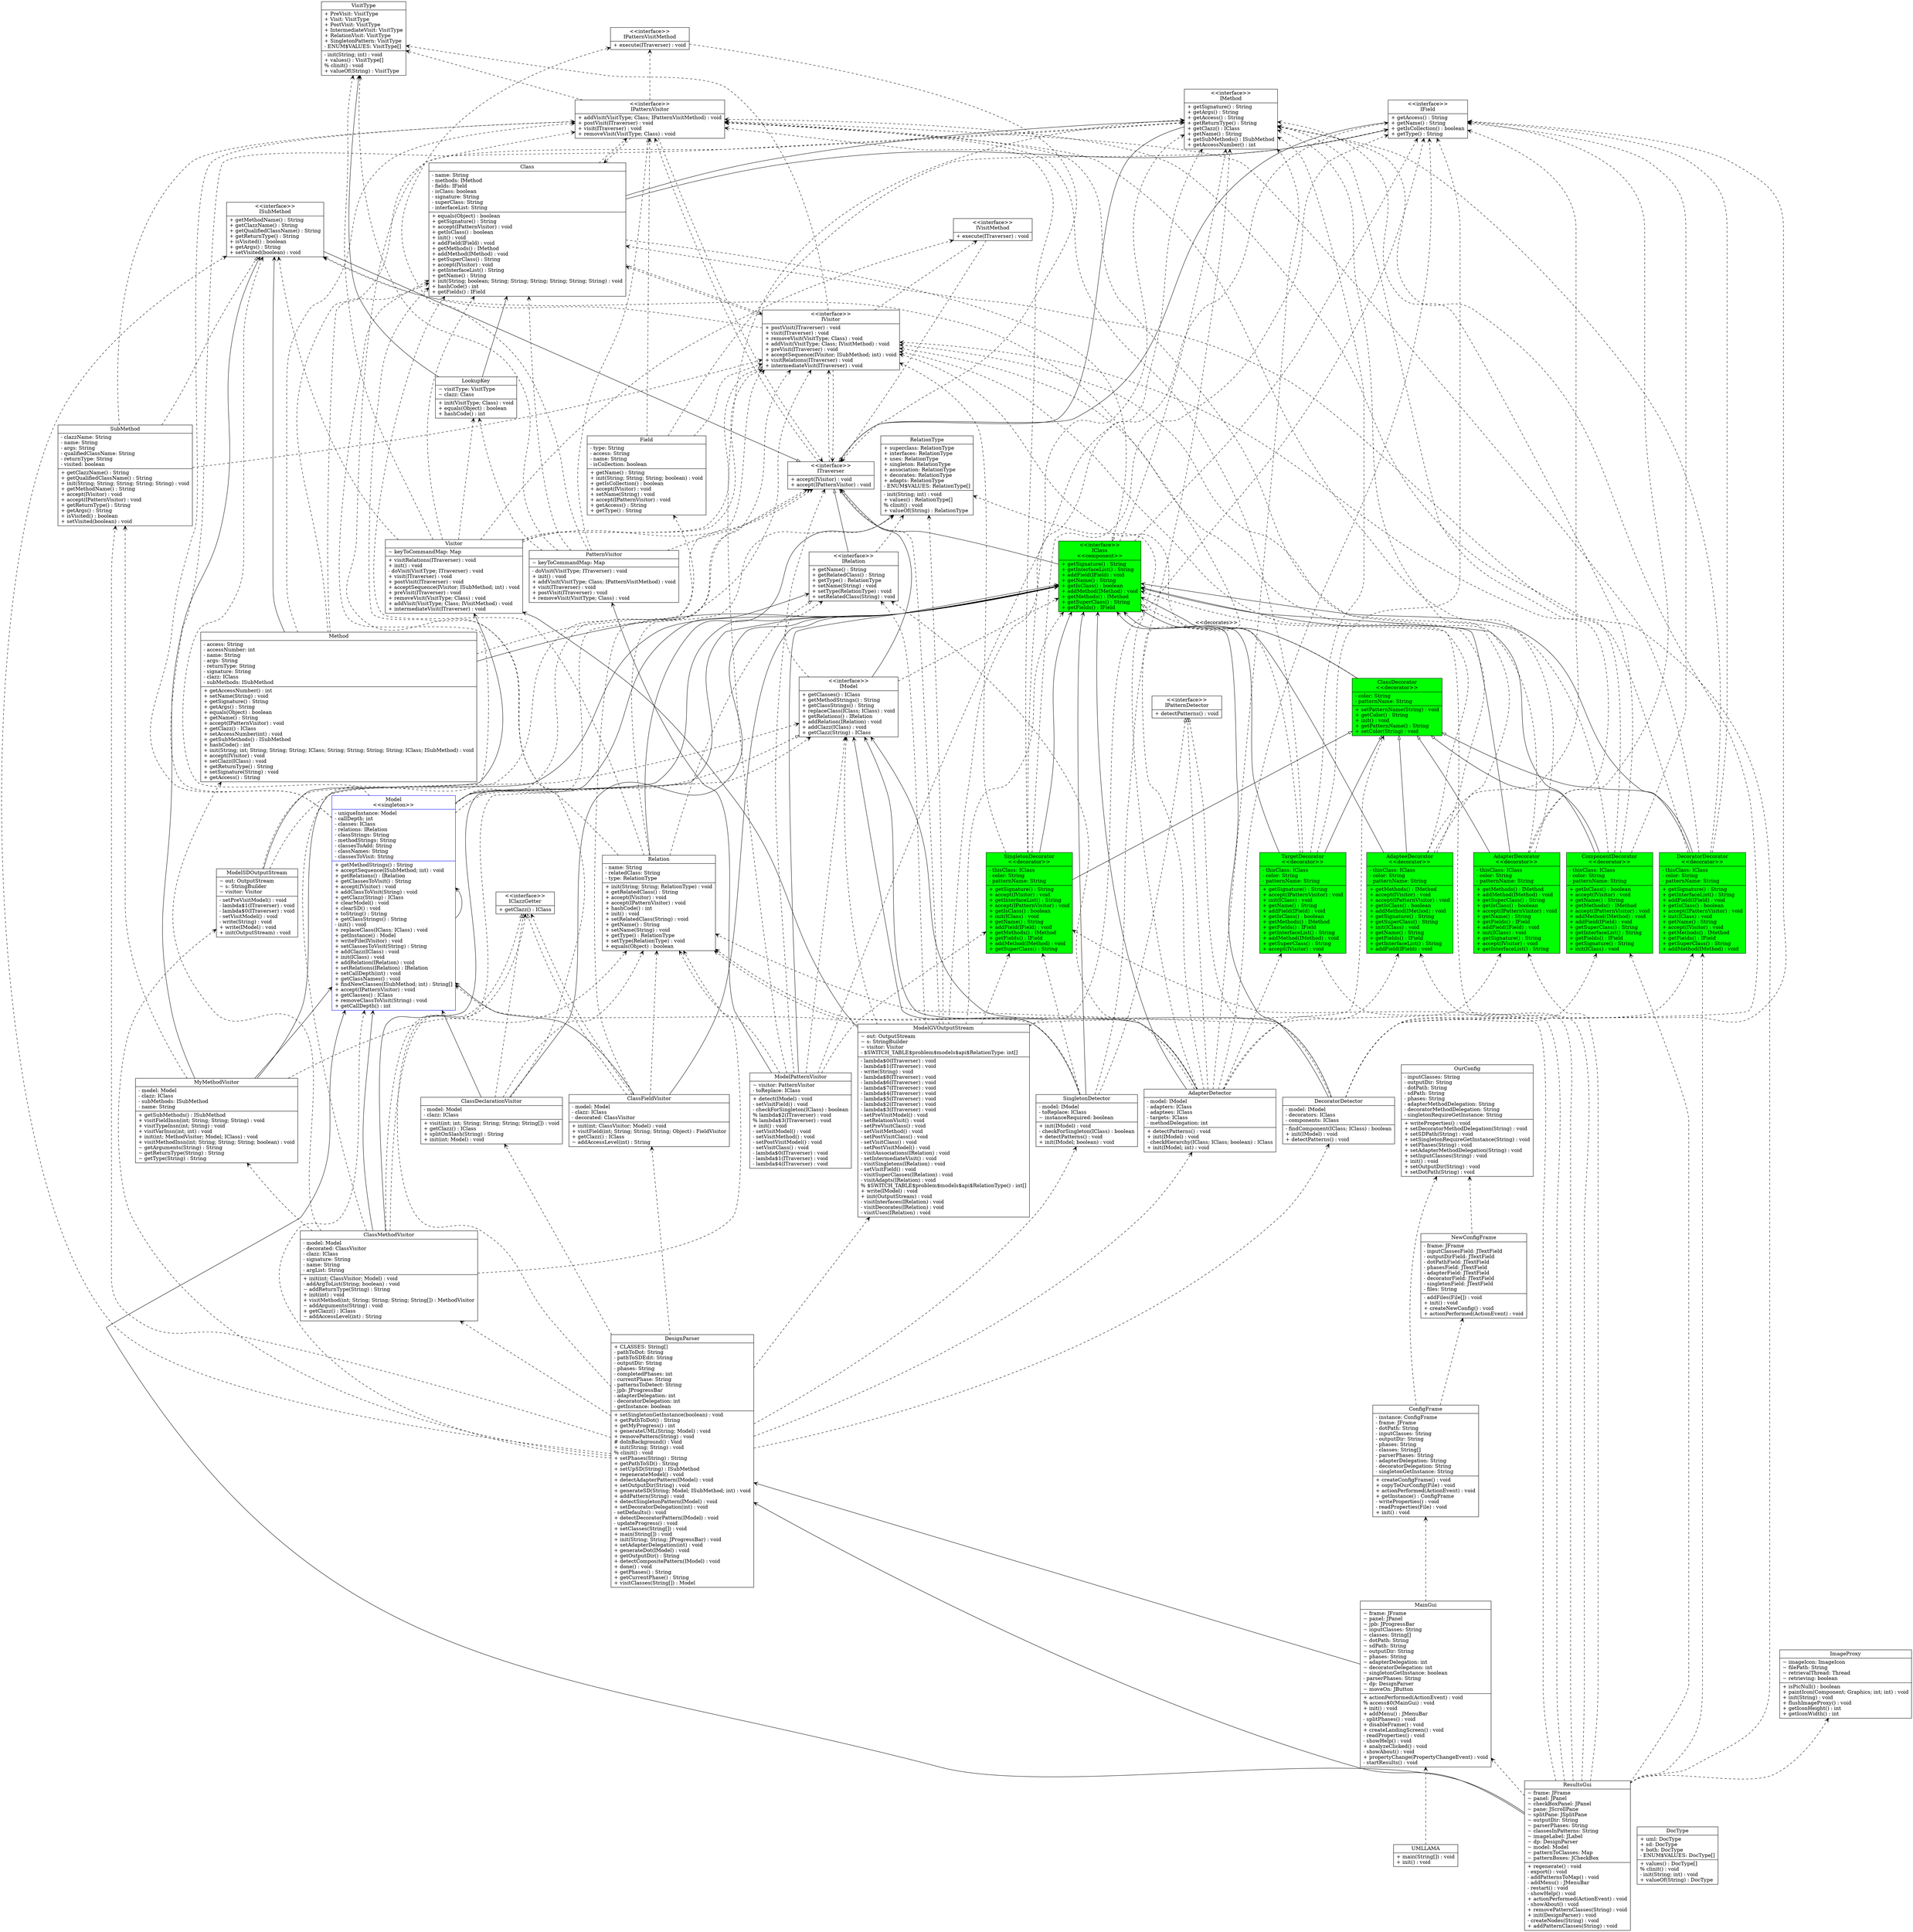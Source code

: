 digraph model{
rankdir = BT;
DecoratorDetector [
shape="record",
label = "{DecoratorDetector| - model: IModel\l- decorators: IClass\l- components: IClass\l|- findComponent(IClass; IClass) : boolean\l+ init(IModel) : void\l+ detectPatterns() : void\l}"
];

MainGui [
shape="record",
label = "{MainGui| ~ frame: JFrame\l~ panel: JPanel\l~ jpb: JProgressBar\l~ inputClasses: String\l~ classes: String[]\l~ dotPath: String\l~ sdPath: String\l~ outputDir: String\l~ phases: String\l~ adapterDelegation: int\l~ decoratorDelegation: int\l~ singletonGetInstance: boolean\l- parserPhases: String\l~ dp: DesignParser\l~ moveOn: JButton\l|+ actionPerformed(ActionEvent) : void\l% access$0(MainGui) : void\l+ init() : void\l+ addMenu() : JMenuBar\l- splitPhases() : void\l+ disableFrame() : void\l+ createLandingScreen() : void\l- readProperties() : void\l- showHelp() : void\l+ analyzeClicked() : void\l- showAbout() : void\l+ propertyChange(PropertyChangeEvent) : void\l- startResults() : void\l}"
];

ClassMethodVisitor [
shape="record",
label = "{ClassMethodVisitor| - model: Model\l- decorated: ClassVisitor\l- clazz: IClass\l- signature: String\l- name: String\l- argList: String\l|+ init(int; ClassVisitor; Model) : void\l- addArgToList(String; boolean) : void\l~ addReturnType(String) : String\l+ init(int) : void\l+ visitMethod(int; String; String; String; String[]) : MethodVisitor\l~ addArguments(String) : void\l+ getClazz() : IClass\l~ addAccessLevel(int) : String\l}"
];

TargetDecorator [
shape="record",style="filled",fillcolor=green
label = "{TargetDecorator\n\<\<decorator\>\>|- thisClass: IClass\l- color: String\l- patternName: String\l|+ getSignature() : String\l+ accept(IPatternVisitor) : void\l+ init(IClass) : void\l+ getName() : String\l+ addField(IField) : void\l+ getIsClass() : boolean\l+ getMethods() : IMethod\l+ getFields() : IField\l+ getInterfaceList() : String\l+ addMethod(IMethod) : void\l+ getSuperClass() : String\l+ accept(IVisitor) : void\l}"
];

IClass [
shape="record",style="filled",fillcolor=green
label = "{\<\<interface\>\>\nIClass\n\<\<component\>\>| + getSignature() : String\l+ getInterfaceList() : String\l+ addField(IField) : void\l+ getName() : String\l+ getIsClass() : boolean\l+ addMethod(IMethod) : void\l+ getMethods() : IMethod\l+ getSuperClass() : String\l+ getFields() : IField\l}"
];

LookupKey [
shape="record",
label = "{LookupKey| ~ visitType: VisitType\l~ clazz: Class\l|+ init(VisitType; Class) : void\l+ equals(Object) : boolean\l+ hashCode() : int\l}"
];

Model [
shape="record",color=blue
label = "{Model\n\<\<singleton\>\>|- uniqueInstance: Model\l- callDepth: int\l- classes: IClass\l- relations: IRelation\l- classStrings: String\l- methodStrings: String\l- classesToAdd: String\l- classNames: String\l- classesToVisit: String\l|+ getMethodStrings() : String\l+ acceptSequence(ISubMethod; int) : void\l+ getRelations() : IRelation\l+ getClassesToVisit() : String\l+ accept(IVisitor) : void\l+ addClassToVisit(String) : void\l+ getClazz(String) : IClass\l+ clearModel() : void\l+ clearSD() : void\l+ toString() : String\l+ getClassStrings() : String\l- init() : void\l+ replaceClass(IClass; IClass) : void\l+ getInstance() : Model\l+ writeFile(IVisitor) : void\l+ setClassesToVisit(String) : String\l+ addClazz(IClass) : void\l+ init(IClass) : void\l+ addRelation(IRelation) : void\l+ setRelations(IRelation) : IRelation\l+ setCallDepth(int) : void\l+ getClassNames() : void\l+ findNewClasses(ISubMethod; int) : String[]\l+ accept(IPatternVisitor) : void\l+ getClasses() : IClass\l+ removeClassToVisit(String) : void\l+ getCallDepth() : int\l}"
];

ModelPatternVisitor [
shape="record",
label = "{ModelPatternVisitor| ~ visitor: PatternVisitor\l- toReplace: IClass\l|+ detect(IModel) : void\l- setVisitField() : void\l- checkForSingleton(IClass) : boolean\l% lambda$2(ITraverser) : void\l% lambda$3(ITraverser) : void\l+ init() : void\l- setVisitModel() : void\l- setVisitMethod() : void\l- setPostVisitModel() : void\l- setVisitClass() : void\l- lambda$0(ITraverser) : void\l- lambda$1(ITraverser) : void\l- lambda$4(ITraverser) : void\l}"
];

Method [
shape="record",
label = "{Method| - access: String\l- accessNumber: int\l- name: String\l- args: String\l- returnType: String\l- signature: String\l- clazz: IClass\l- subMethods: ISubMethod\l|+ getAccessNumber() : int\l+ setName(String) : void\l+ getSignature() : String\l+ getArgs() : String\l+ equals(Object) : boolean\l+ getName() : String\l+ accept(IPatternVisitor) : void\l+ getClazz() : IClass\l+ setAccessNumber(int) : void\l+ getSubMethods() : ISubMethod\l+ hashCode() : int\l+ init(String; int; String; String; String; IClass; String; String; String; String; IClass; ISubMethod) : void\l+ accept(IVisitor) : void\l+ setClazz(IClass) : void\l+ getReturnType() : String\l+ setSignature(String) : void\l+ getAccess() : String\l}"
];

DecoratorDecorator [
shape="record",style="filled",fillcolor=green
label = "{DecoratorDecorator\n\<\<decorator\>\>|- thisClass: IClass\l- color: String\l- patternName: String\l|+ getSignature() : String\l+ getInterfaceList() : String\l+ addField(IField) : void\l+ getIsClass() : boolean\l+ accept(IPatternVisitor) : void\l+ init(IClass) : void\l+ getName() : String\l+ accept(IVisitor) : void\l+ getMethods() : IMethod\l+ getFields() : IField\l+ getSuperClass() : String\l+ addMethod(IMethod) : void\l}"
];

SingletonDetector [
shape="record",
label = "{SingletonDetector| - model: IModel\l- toReplace: IClass\l~ instanceRequired: boolean\l|+ init(IModel) : void\l- checkForSingleton(IClass) : boolean\l+ detectPatterns() : void\l+ init(IModel; boolean) : void\l}"
];

ModelSDOutputStream [
shape="record",
label = "{ModelSDOutputStream| ~ out: OutputStream\l~ s: StringBuilder\l~ visitor: Visitor\l|- setPreVisitModel() : void\l- lambda$1(ITraverser) : void\l- lambda$0(ITraverser) : void\l- setVisitModel() : void\l- write(String) : void\l+ write(IModel) : void\l+ init(OutputStream) : void\l}"
];

AdapteeDecorator [
shape="record",style="filled",fillcolor=green
label = "{AdapteeDecorator\n\<\<decorator\>\>|- thisClass: IClass\l- color: String\l- patternName: String\l|+ getMethods() : IMethod\l+ accept(IVisitor) : void\l+ accept(IPatternVisitor) : void\l+ getIsClass() : boolean\l+ addMethod(IMethod) : void\l+ getSignature() : String\l+ getSuperClass() : String\l+ init(IClass) : void\l+ getName() : String\l+ getFields() : IField\l+ getInterfaceList() : String\l+ addField(IField) : void\l}"
];

IVisitMethod [
shape="record",
label = "{\<\<interface\>\>\nIVisitMethod| + execute(ITraverser) : void\l}"
];

AdapterDetector [
shape="record",
label = "{AdapterDetector| - model: IModel\l- adapters: IClass\l- adaptees: IClass\l- targets: IClass\l- methodDelegation: int\l|+ detectPatterns() : void\l+ init(IModel) : void\l- checkHierarchy(IClass; IClass; boolean) : IClass\l+ init(IModel; int) : void\l}"
];

Class [
shape="record",
label = "{Class| - name: String\l- methods: IMethod\l- fields: IField\l- isClass: boolean\l- signature: String\l- superClass: String\l- interfaceList: String\l|+ equals(Object) : boolean\l+ getSignature() : String\l+ accept(IPatternVisitor) : void\l+ getIsClass() : boolean\l+ init() : void\l+ addField(IField) : void\l+ getMethods() : IMethod\l+ addMethod(IMethod) : void\l+ getSuperClass() : String\l+ accept(IVisitor) : void\l+ getInterfaceList() : String\l+ getName() : String\l+ init(String; boolean; String; String; String; String; String; String) : void\l+ hashCode() : int\l+ getFields() : IField\l}"
];

ITraverser [
shape="record",
label = "{\<\<interface\>\>\nITraverser| + accept(IVisitor) : void\l+ accept(IPatternVisitor) : void\l}"
];

OurConfig [
shape="record",
label = "{OurConfig| - inputClasses: String\l- outputDir: String\l- dotPath: String\l- sdPath: String\l- phases: String\l- adapterMethodDelegation: String\l- decoratorMethodDelegation: String\l- singletonRequireGetInstance: String\l|+ writeProperties() : void\l+ setDecoratorMethodDelegation(String) : void\l+ setSDPath(String) : void\l+ setSingletonRequireGetInstance(String) : void\l+ setPhases(String) : void\l+ setAdapterMethodDelegation(String) : void\l+ setInputClasses(String) : void\l+ init() : void\l+ setOutputDir(String) : void\l+ setDotPath(String) : void\l}"
];

SubMethod [
shape="record",
label = "{SubMethod| - clazzName: String\l- name: String\l- args: String\l- qualifiedClassName: String\l- returnType: String\l- visited: boolean\l|+ getClazzName() : String\l+ getQualifiedClassName() : String\l+ init(String; String; String; String; String) : void\l+ getMethodName() : String\l+ accept(IVisitor) : void\l+ accept(IPatternVisitor) : void\l+ getReturnType() : String\l+ getArgs() : String\l+ isVisited() : boolean\l+ setVisited(boolean) : void\l}"
];

NewConfigFrame [
shape="record",
label = "{NewConfigFrame| - frame: JFrame\l- inputClassesField: JTextField\l- outputDirField: JTextField\l- dotPathField: JTextField\l- phasesField: JTextField\l- adapterField: JTextField\l- decoratorField: JTextField\l- singletonField: JTextField\l- files: String\l|- addFiles(File[]) : void\l+ init() : void\l+ createNewConfig() : void\l+ actionPerformed(ActionEvent) : void\l}"
];

DesignParser [
shape="record",
label = "{DesignParser| + CLASSES: String[]\l- pathToDot: String\l- pathToSDEdit: String\l- outputDir: String\l- phases: String\l- completedPhases: int\l- currentPhase: String\l- patternsToDetect: String\l- jpb: JProgressBar\l- adapterDelegation: int\l- decoratorDelegation: int\l- getInstance: boolean\l|+ setSingletonGetInstance(boolean) : void\l+ getPathToDot() : String\l+ getMyProgress() : int\l+ generateUML(String; Model) : void\l+ removePattern(String) : void\l# doInBackground() : Void\l+ init(String; String) : void\l% clinit() : void\l+ setPhases(String) : String\l+ getPathToSD() : String\l+ setUpSD(String) : ISubMethod\l+ regenerateModel() : void\l+ detectAdapterPattern(IModel) : void\l+ setOutputDir(String) : void\l+ generateSD(String; Model; ISubMethod; int) : void\l+ addPattern(String) : void\l+ detectSingletonPattern(IModel) : void\l+ setDecoratorDelegation(int) : void\l- setDefaults() : void\l+ detectDecoratorPattern(IModel) : void\l- updateProgress() : void\l+ setClasses(String[]) : void\l+ main(String[]) : void\l+ init(String; String; JProgressBar) : void\l+ setAdapterDelegation(int) : void\l+ generateDot(IModel) : void\l+ getOutputDir() : String\l+ detectCompositePattern(IModel) : void\l+ done() : void\l+ getPhases() : String\l+ getCurrentPhase() : String\l+ visitClasses(String[]) : Model\l}"
];

PatternVisitor [
shape="record",
label = "{PatternVisitor| ~ keyToCommandMap: Map\l|- doVisit(VisitType; ITraverser) : void\l+ init() : void\l+ addVisit(VisitType; Class; IPatternVisitMethod) : void\l+ visit(ITraverser) : void\l+ postVisit(ITraverser) : void\l+ removeVisit(VisitType; Class) : void\l}"
];

IPatternDetector [
shape="record",
label = "{\<\<interface\>\>\nIPatternDetector| + detectPatterns() : void\l}"
];

RelationType [
shape="record",
label = "{RelationType| + superclass: RelationType\l+ interfaces: RelationType\l+ uses: RelationType\l+ singleton: RelationType\l+ association: RelationType\l+ decorates: RelationType\l+ adapts: RelationType\l- ENUM$VALUES: RelationType[]\l|- init(String; int) : void\l+ values() : RelationType[]\l% clinit() : void\l+ valueOf(String) : RelationType\l}"
];

UMLLAMA [
shape="record",
label = "{UMLLAMA| + main(String[]) : void\l+ init() : void\l}"
];

DocType [
shape="record",
label = "{DocType| + uml: DocType\l+ sd: DocType\l+ both: DocType\l- ENUM$VALUES: DocType[]\l|+ values() : DocType[]\l% clinit() : void\l- init(String; int) : void\l+ valueOf(String) : DocType\l}"
];

IVisitor [
shape="record",
label = "{\<\<interface\>\>\nIVisitor| + postVisit(ITraverser) : void\l+ visit(ITraverser) : void\l+ removeVisit(VisitType; Class) : void\l+ addVisit(VisitType; Class; IVisitMethod) : void\l+ preVisit(ITraverser) : void\l+ acceptSequence(IVisitor; ISubMethod; int) : void\l+ visitRelations(ITraverser) : void\l+ intermediateVisit(ITraverser) : void\l}"
];

ComponentDecorator [
shape="record",style="filled",fillcolor=green
label = "{ComponentDecorator\n\<\<decorator\>\>|- thisClass: IClass\l- color: String\l- patternName: String\l|+ getIsClass() : boolean\l+ accept(IVisitor) : void\l+ getName() : String\l+ getMethods() : IMethod\l+ accept(IPatternVisitor) : void\l+ addMethod(IMethod) : void\l+ addField(IField) : void\l+ getSuperClass() : String\l+ getInterfaceList() : String\l+ getFields() : IField\l+ getSignature() : String\l+ init(IClass) : void\l}"
];

AdapterDecorator [
shape="record",style="filled",fillcolor=green
label = "{AdapterDecorator\n\<\<decorator\>\>|- thisClass: IClass\l- color: String\l- patternName: String\l|+ getMethods() : IMethod\l+ addMethod(IMethod) : void\l+ getSuperClass() : String\l+ getIsClass() : boolean\l+ accept(IPatternVisitor) : void\l+ getName() : String\l+ getFields() : IField\l+ addField(IField) : void\l+ init(IClass) : void\l+ getSignature() : String\l+ accept(IVisitor) : void\l+ getInterfaceList() : String\l}"
];

IField [
shape="record",
label = "{\<\<interface\>\>\nIField| + getAccess() : String\l+ getName() : String\l+ getIsCollection() : boolean\l+ getType() : String\l}"
];

ISubMethod [
shape="record",
label = "{\<\<interface\>\>\nISubMethod| + getMethodName() : String\l+ getClazzName() : String\l+ getQualifiedClassName() : String\l+ getReturnType() : String\l+ isVisited() : boolean\l+ getArgs() : String\l+ setVisited(boolean) : void\l}"
];

IRelation [
shape="record",
label = "{\<\<interface\>\>\nIRelation| + getName() : String\l+ getRelatedClass() : String\l+ getType() : RelationType\l+ setName(String) : void\l+ setType(RelationType) : void\l+ setRelatedClass(String) : void\l}"
];

VisitType [
shape="record",
label = "{VisitType| + PreVisit: VisitType\l+ Visit: VisitType\l+ PostVisit: VisitType\l+ IntermediateVisit: VisitType\l+ RelationVisit: VisitType\l+ SingletonPattern: VisitType\l- ENUM$VALUES: VisitType[]\l|- init(String; int) : void\l+ values() : VisitType[]\l% clinit() : void\l+ valueOf(String) : VisitType\l}"
];

ConfigFrame [
shape="record",
label = "{ConfigFrame| - instance: ConfigFrame\l- frame: JFrame\l- dotPath: String\l- inputClasses: String\l- outputDir: String\l- phases: String\l- classes: String[]\l- parserPhases: String\l- adapterDelegation: String\l- decoratorDelegation: String\l- singletonGetInstance: String\l|+ createConfigFrame() : void\l+ copyToOurConfig(File) : void\l+ actionPerformed(ActionEvent) : void\l+ getInstance() : ConfigFrame\l- writeProperties() : void\l- readProperties(File) : void\l+ init() : void\l}"
];

ModelGVOutputStream [
shape="record",
label = "{ModelGVOutputStream| ~ out: OutputStream\l~ s: StringBuilder\l~ visitor: Visitor\l- $SWITCH_TABLE$problem$models$api$RelationType: int[]\l|- lambda$0(ITraverser) : void\l- lambda$1(ITraverser) : void\l- write(String) : void\l- lambda$8(ITraverser) : void\l- lambda$6(ITraverser) : void\l- lambda$7(ITraverser) : void\l- lambda$4(ITraverser) : void\l- lambda$5(ITraverser) : void\l- lambda$2(ITraverser) : void\l- lambda$3(ITraverser) : void\l- setPreVisitModel() : void\l- setRelationVisit() : void\l- setPreVisitClass() : void\l- setVisitMethod() : void\l- setPostVisitClass() : void\l- setVisitClass() : void\l- setPostVisitModel() : void\l- visitAssociations(IRelation) : void\l- setIntermediateVisit() : void\l- visitSingletons(IRelation) : void\l- setVisitField() : void\l- visitSuperClasses(IRelation) : void\l- visitAdapts(IRelation) : void\l% $SWITCH_TABLE$problem$models$api$RelationType() : int[]\l+ write(IModel) : void\l+ init(OutputStream) : void\l- visitInterfaces(IRelation) : void\l- visitDecorates(IRelation) : void\l- visitUses(IRelation) : void\l}"
];

IPatternVisitor [
shape="record",
label = "{\<\<interface\>\>\nIPatternVisitor| + addVisit(VisitType; Class; IPatternVisitMethod) : void\l+ postVisit(ITraverser) : void\l+ visit(ITraverser) : void\l+ removeVisit(VisitType; Class) : void\l}"
];

IPatternVisitMethod [
shape="record",
label = "{\<\<interface\>\>\nIPatternVisitMethod| + execute(ITraverser) : void\l}"
];

Visitor [
shape="record",
label = "{Visitor| ~ keyToCommandMap: Map\l|+ visitRelations(ITraverser) : void\l+ init() : void\l- doVisit(VisitType; ITraverser) : void\l+ visit(ITraverser) : void\l+ postVisit(ITraverser) : void\l+ acceptSequence(IVisitor; ISubMethod; int) : void\l+ preVisit(ITraverser) : void\l+ removeVisit(VisitType; Class) : void\l+ addVisit(VisitType; Class; IVisitMethod) : void\l+ intermediateVisit(ITraverser) : void\l}"
];

ClassDeclarationVisitor [
shape="record",
label = "{ClassDeclarationVisitor| - model: Model\l- clazz: IClass\l|+ visit(int; int; String; String; String; String[]) : void\l+ getClazz() : IClass\l+ splitOnSlash(String) : String\l+ init(int; Model) : void\l}"
];

ImageProxy [
shape="record",
label = "{ImageProxy| ~ imageIcon: ImageIcon\l~ filePath: String\l~ retrievalThread: Thread\l~ retrieving: boolean\l|+ isPicNull() : boolean\l+ paintIcon(Component; Graphics; int; int) : void\l+ init(String) : void\l+ flushImageProxy() : void\l+ getIconHeight() : int\l+ getIconWidth() : int\l}"
];

ResultsGui [
shape="record",
label = "{ResultsGui| ~ frame: JFrame\l~ panel: JPanel\l~ checkBoxPanel: JPanel\l~ pane: JScrollPane\l~ splitPane: JSplitPane\l~ outputDir: String\l~ parserPhases: String\l~ classesInPatterns: String\l~ imageLabel: JLabel\l~ dp: DesignParser\l~ model: Model\l~ patternToClasses: Map\l~ patternBoxes: JCheckBox\l|+ regenerate() : void\l- export() : void\l- addPatternsToMap() : void\l- addMenu() : JMenuBar\l- restart() : void\l- showHelp() : void\l+ actionPerformed(ActionEvent) : void\l- showAbout() : void\l+ removePatternClasses(String) : void\l+ init(DesignParser) : void\l- createNodes(String) : void\l+ addPatternClasses(String) : void\l}"
];

Field [
shape="record",
label = "{Field| - type: String\l- access: String\l- name: String\l- isCollection: boolean\l|+ getName() : String\l+ init(String; String; String; boolean) : void\l+ getIsCollection() : boolean\l+ accept(IVisitor) : void\l+ setName(String) : void\l+ accept(IPatternVisitor) : void\l+ getAccess() : String\l+ getType() : String\l}"
];

ClassFieldVisitor [
shape="record",
label = "{ClassFieldVisitor| - model: Model\l- clazz: IClass\l- decorated: ClassVisitor\l|+ init(int; ClassVisitor; Model) : void\l+ visitField(int; String; String; String; Object) : FieldVisitor\l+ getClazz() : IClass\l~ addAccessLevel(int) : String\l}"
];

MyMethodVisitor [
shape="record",
label = "{MyMethodVisitor| - model: Model\l- clazz: IClass\l- subMethods: ISubMethod\l- name: String\l|+ getSubMethods() : ISubMethod\l+ visitFieldInsn(int; String; String; String) : void\l+ visitTypeInsn(int; String) : void\l+ visitVarInsn(int; int) : void\l+ init(int; MethodVisitor; Model; IClass) : void\l+ visitMethodInsn(int; String; String; String; boolean) : void\l~ getArguments(String) : String\l~ getReturnType(String) : String\l~ getType(String) : String\l}"
];

Relation [
shape="record",
label = "{Relation| - name: String\l- relatedClass: String\l- type: RelationType\l|+ init(String; String; RelationType) : void\l+ getRelatedClass() : String\l+ accept(IVisitor) : void\l+ accept(IPatternVisitor) : void\l+ hashCode() : int\l+ init() : void\l+ setRelatedClass(String) : void\l+ getName() : String\l+ setName(String) : void\l+ getType() : RelationType\l+ setType(RelationType) : void\l+ equals(Object) : boolean\l}"
];

IMethod [
shape="record",
label = "{\<\<interface\>\>\nIMethod| + getSignature() : String\l+ getArgs() : String\l+ getAccess() : String\l+ getReturnType() : String\l+ getClazz() : IClass\l+ getName() : String\l+ getSubMethods() : ISubMethod\l+ getAccessNumber() : int\l}"
];

IClazzGetter [
shape="record",
label = "{\<\<interface\>\>\nIClazzGetter| + getClazz() : IClass\l}"
];

IModel [
shape="record",
label = "{\<\<interface\>\>\nIModel| + getClasses() : IClass\l+ getMethodStrings() : String\l+ getClassStrings() : String\l+ replaceClass(IClass; IClass) : void\l+ getRelations() : IRelation\l+ addRelation(IRelation) : void\l+ addClazz(IClass) : void\l+ getClazz(String) : IClass\l}"
];

ClassDecorator [
shape="record",style="filled",fillcolor=green
label = "{ClassDecorator\n\<\<decorator\>\>|- color: String\l- patternName: String\l|+ setPatternName(String) : void\l+ getColor() : String\l+ init() : void\l+ getPatternName() : String\l+ setColor(String) : void\l}"
];

SingletonDecorator [
shape="record",style="filled",fillcolor=green
label = "{SingletonDecorator\n\<\<decorator\>\>|- thisClass: IClass\l- color: String\l- patternName: String\l|+ getSignature() : String\l+ accept(IVisitor) : void\l+ getInterfaceList() : String\l+ accept(IPatternVisitor) : void\l+ getIsClass() : boolean\l+ init(IClass) : void\l+ getName() : String\l+ addField(IField) : void\l+ getMethods() : IMethod\l+ getFields() : IField\l+ addMethod(IMethod) : void\l+ getSuperClass() : String\l}"
];

//writing relations between classes now
ClassDeclarationVisitor -> IClazzGetter [arrowhead = "empty", style = "dashed"];
ClassDeclarationVisitor -> Model [arrowhead = "vee"];
ClassDeclarationVisitor -> IClass [arrowhead = "vee"];
ClassDeclarationVisitor -> Class [arrowhead = "vee", style = "dashed"];
ClassDeclarationVisitor -> Relation [arrowhead = "vee", style = "dashed"];
ClassFieldVisitor -> IClazzGetter [arrowhead = "empty", style = "dashed"];
ClassFieldVisitor -> Model [arrowhead = "vee"];
ClassFieldVisitor -> IClass [arrowhead = "vee"];
ClassFieldVisitor -> Relation [arrowhead = "vee", style = "dashed"];
ClassFieldVisitor -> Field [arrowhead = "vee", style = "dashed"];
ClassFieldVisitor -> IClazzGetter [arrowhead = "vee", style = "dashed"];
ClassMethodVisitor -> IClazzGetter [arrowhead = "empty", style = "dashed"];
ClassMethodVisitor -> Model [arrowhead = "vee"];
ClassMethodVisitor -> IClass [arrowhead = "vee"];
ClassMethodVisitor -> MyMethodVisitor [arrowhead = "vee", style = "dashed"];
ClassMethodVisitor -> Relation [arrowhead = "vee", style = "dashed"];
ClassMethodVisitor -> Method [arrowhead = "vee", style = "dashed"];
ClassMethodVisitor -> Class [arrowhead = "vee", style = "dashed"];
ClassMethodVisitor -> IClazzGetter [arrowhead = "vee", style = "dashed"];
DesignParser -> SubMethod [arrowhead = "vee", style = "dashed"];
DesignParser -> Model [arrowhead = "vee", style = "dashed"];
DesignParser -> ClassDeclarationVisitor [arrowhead = "vee", style = "dashed"];
DesignParser -> ClassFieldVisitor [arrowhead = "vee", style = "dashed"];
DesignParser -> ClassMethodVisitor [arrowhead = "vee", style = "dashed"];
DesignParser -> IModel [arrowhead = "vee", style = "dashed"];
DesignParser -> SingletonDetector [arrowhead = "vee", style = "dashed"];
DesignParser -> DecoratorDetector [arrowhead = "vee", style = "dashed"];
DesignParser -> AdapterDetector [arrowhead = "vee", style = "dashed"];
DesignParser -> ModelGVOutputStream [arrowhead = "vee", style = "dashed"];
DesignParser -> ISubMethod [arrowhead = "vee", style = "dashed"];
DesignParser -> ModelSDOutputStream [arrowhead = "vee", style = "dashed"];
MyMethodVisitor -> Model [arrowhead = "vee"];
MyMethodVisitor -> IClass [arrowhead = "vee"];
MyMethodVisitor -> ISubMethod [arrowhead = "vee"];
MyMethodVisitor -> SubMethod [arrowhead = "vee", style = "dashed"];
MyMethodVisitor -> Relation [arrowhead = "vee", style = "dashed"];
AdapteeDecorator -> ClassDecorator [arrowhead = "empty"];
AdapteeDecorator -> IClass [arrowhead = "vee"];
AdapteeDecorator -> IVisitor [arrowhead = "vee", style = "dashed"];
AdapteeDecorator -> IField [arrowhead = "vee", style = "dashed"];
AdapteeDecorator -> IMethod [arrowhead = "vee", style = "dashed"];
AdapteeDecorator -> IPatternVisitor [arrowhead = "vee", style = "dashed"];
AdapterDecorator -> ClassDecorator [arrowhead = "empty"];
AdapterDecorator -> IClass [arrowhead = "vee"];
AdapterDecorator -> IVisitor [arrowhead = "vee", style = "dashed"];
AdapterDecorator -> IField [arrowhead = "vee", style = "dashed"];
AdapterDecorator -> IMethod [arrowhead = "vee", style = "dashed"];
AdapterDecorator -> IPatternVisitor [arrowhead = "vee", style = "dashed"];
ClassDecorator -> IClass [arrowhead = "empty", style = "dashed"];
ComponentDecorator -> ClassDecorator [arrowhead = "empty"];
ComponentDecorator -> IClass [arrowhead = "vee"];
ComponentDecorator -> IVisitor [arrowhead = "vee", style = "dashed"];
ComponentDecorator -> IField [arrowhead = "vee", style = "dashed"];
ComponentDecorator -> IMethod [arrowhead = "vee", style = "dashed"];
ComponentDecorator -> IPatternVisitor [arrowhead = "vee", style = "dashed"];
DecoratorDecorator -> ClassDecorator [arrowhead = "empty"];
DecoratorDecorator -> IClass [arrowhead = "vee"];
DecoratorDecorator -> IVisitor [arrowhead = "vee", style = "dashed"];
DecoratorDecorator -> IField [arrowhead = "vee", style = "dashed"];
DecoratorDecorator -> IMethod [arrowhead = "vee", style = "dashed"];
DecoratorDecorator -> IPatternVisitor [arrowhead = "vee", style = "dashed"];
SingletonDecorator -> ClassDecorator [arrowhead = "empty"];
SingletonDecorator -> IClass [arrowhead = "vee"];
SingletonDecorator -> IVisitor [arrowhead = "vee", style = "dashed"];
SingletonDecorator -> IField [arrowhead = "vee", style = "dashed"];
SingletonDecorator -> IMethod [arrowhead = "vee", style = "dashed"];
SingletonDecorator -> IPatternVisitor [arrowhead = "vee", style = "dashed"];
TargetDecorator -> ClassDecorator [arrowhead = "empty"];
TargetDecorator -> IClass [arrowhead = "vee"];
TargetDecorator -> IVisitor [arrowhead = "vee", style = "dashed"];
TargetDecorator -> IField [arrowhead = "vee", style = "dashed"];
TargetDecorator -> IMethod [arrowhead = "vee", style = "dashed"];
TargetDecorator -> IPatternVisitor [arrowhead = "vee", style = "dashed"];
AdapterDetector -> IPatternDetector [arrowhead = "empty", style = "dashed"];
AdapterDetector -> IModel [arrowhead = "vee"];
AdapterDetector -> IClass [arrowhead = "vee"];
AdapterDetector -> IMethod [arrowhead = "vee", style = "dashed"];
AdapterDetector -> IField [arrowhead = "vee", style = "dashed"];
AdapterDetector -> IRelation [arrowhead = "vee", style = "dashed"];
AdapterDetector -> RelationType [arrowhead = "vee", style = "dashed"];
AdapterDetector -> ISubMethod [arrowhead = "vee", style = "dashed"];
AdapterDetector -> Relation [arrowhead = "vee", style = "dashed"];
AdapterDetector -> AdapterDecorator [arrowhead = "vee", style = "dashed"];
AdapterDetector -> AdapteeDecorator [arrowhead = "vee", style = "dashed"];
AdapterDetector -> TargetDecorator [arrowhead = "vee", style = "dashed"];
DecoratorDetector -> IPatternDetector [arrowhead = "empty", style = "dashed"];
DecoratorDetector -> IModel [arrowhead = "vee"];
DecoratorDetector -> IClass [arrowhead = "vee"];
DecoratorDetector -> IMethod [arrowhead = "vee", style = "dashed"];
DecoratorDetector -> IField [arrowhead = "vee", style = "dashed"];
DecoratorDetector -> DecoratorDecorator [arrowhead = "vee", style = "dashed"];
DecoratorDetector -> ComponentDecorator [arrowhead = "vee", style = "dashed"];
DecoratorDetector -> Relation [arrowhead = "vee", style = "dashed"];
SingletonDetector -> IPatternDetector [arrowhead = "empty", style = "dashed"];
SingletonDetector -> IModel [arrowhead = "vee"];
SingletonDetector -> IClass [arrowhead = "vee"];
SingletonDetector -> SingletonDecorator [arrowhead = "vee", style = "dashed"];
SingletonDetector -> Relation [arrowhead = "vee", style = "dashed"];
SingletonDetector -> IMethod [arrowhead = "vee", style = "dashed"];
IPatternVisitMethod -> ITraverser [arrowhead = "vee", style = "dashed"];
IPatternVisitor -> ITraverser [arrowhead = "vee", style = "dashed"];
IPatternVisitor -> VisitType [arrowhead = "vee", style = "dashed"];
IPatternVisitor -> Class [arrowhead = "vee", style = "dashed"];
IPatternVisitor -> IPatternVisitMethod [arrowhead = "vee", style = "dashed"];
ModelPatternVisitor -> PatternVisitor [arrowhead = "vee"];
ModelPatternVisitor -> IClass [arrowhead = "vee"];
ModelPatternVisitor -> IModel [arrowhead = "vee", style = "dashed"];
ModelPatternVisitor -> IMethod [arrowhead = "vee", style = "dashed"];
ModelPatternVisitor -> ITraverser [arrowhead = "vee", style = "dashed"];
ModelPatternVisitor -> IField [arrowhead = "vee", style = "dashed"];
ModelPatternVisitor -> SingletonDecorator [arrowhead = "vee", style = "dashed"];
ModelPatternVisitor -> Relation [arrowhead = "vee", style = "dashed"];
PatternVisitor -> IPatternVisitor [arrowhead = "empty", style = "dashed"];
PatternVisitor -> ITraverser [arrowhead = "vee", style = "dashed"];
PatternVisitor -> VisitType [arrowhead = "vee", style = "dashed"];
PatternVisitor -> LookupKey [arrowhead = "vee", style = "dashed"];
PatternVisitor -> Class [arrowhead = "vee", style = "dashed"];
PatternVisitor -> IPatternVisitMethod [arrowhead = "vee", style = "dashed"];
ITraverser -> IVisitor [arrowhead = "vee", style = "dashed"];
ITraverser -> IPatternVisitor [arrowhead = "vee", style = "dashed"];
IVisitor -> ITraverser [arrowhead = "vee", style = "dashed"];
IVisitor -> VisitType [arrowhead = "vee", style = "dashed"];
IVisitor -> Class [arrowhead = "vee", style = "dashed"];
IVisitor -> IVisitMethod [arrowhead = "vee", style = "dashed"];
IVisitor -> ISubMethod [arrowhead = "vee", style = "dashed"];
Visitor -> IVisitor [arrowhead = "empty", style = "dashed"];
Visitor -> ITraverser [arrowhead = "vee", style = "dashed"];
Visitor -> VisitType [arrowhead = "vee", style = "dashed"];
Visitor -> LookupKey [arrowhead = "vee", style = "dashed"];
Visitor -> Class [arrowhead = "vee", style = "dashed"];
Visitor -> IVisitMethod [arrowhead = "vee", style = "dashed"];
Visitor -> IVisitor [arrowhead = "vee", style = "dashed"];
Visitor -> ISubMethod [arrowhead = "vee", style = "dashed"];
LookupKey -> VisitType [arrowhead = "vee"];
LookupKey -> Class [arrowhead = "vee"];
IVisitMethod -> ITraverser [arrowhead = "vee", style = "dashed"];
IClass -> ITraverser [arrowhead = "empty"];
IClass -> IMethod [arrowhead = "vee", style = "dashed"];
IClass -> IField [arrowhead = "vee", style = "dashed"];
IField -> ITraverser [arrowhead = "empty"];
IMethod -> ITraverser [arrowhead = "empty"];
IModel -> ITraverser [arrowhead = "empty"];
IModel -> IClass [arrowhead = "vee", style = "dashed"];
IModel -> IRelation [arrowhead = "vee", style = "dashed"];
IRelation -> ITraverser [arrowhead = "empty"];
IRelation -> RelationType [arrowhead = "vee", style = "dashed"];
ISubMethod -> ITraverser [arrowhead = "empty"];
Class -> IClass [arrowhead = "empty", style = "dashed"];
Class -> IMethod [arrowhead = "vee"];
Class -> IField [arrowhead = "vee"];
Class -> IVisitor [arrowhead = "vee", style = "dashed"];
Class -> IPatternVisitor [arrowhead = "vee", style = "dashed"];
Field -> IField [arrowhead = "empty", style = "dashed"];
Field -> IVisitor [arrowhead = "vee", style = "dashed"];
Field -> IPatternVisitor [arrowhead = "vee", style = "dashed"];
Method -> IMethod [arrowhead = "empty", style = "dashed"];
Method -> IClass [arrowhead = "vee"];
Method -> ISubMethod [arrowhead = "vee"];
Method -> IVisitor [arrowhead = "vee", style = "dashed"];
Method -> Class [arrowhead = "vee", style = "dashed"];
Method -> IPatternVisitor [arrowhead = "vee", style = "dashed"];
Model -> IModel [arrowhead = "empty", style = "dashed"];
Model -> IClass [arrowhead = "vee"];
Model -> IRelation [arrowhead = "vee"];
Model -> RelationType [arrowhead = "vee", style = "dashed"];
Model -> IVisitor [arrowhead = "vee", style = "dashed"];
Model -> ISubMethod [arrowhead = "vee", style = "dashed"];
Model -> IMethod [arrowhead = "vee", style = "dashed"];
Model -> IPatternVisitor [arrowhead = "vee", style = "dashed"];
ModelGVOutputStream -> Visitor [arrowhead = "vee"];
ModelGVOutputStream -> IModel [arrowhead = "vee", style = "dashed"];
ModelGVOutputStream -> IRelation [arrowhead = "vee", style = "dashed"];
ModelGVOutputStream -> ITraverser [arrowhead = "vee", style = "dashed"];
ModelGVOutputStream -> IClass [arrowhead = "vee", style = "dashed"];
ModelGVOutputStream -> ClassDecorator [arrowhead = "vee", style = "dashed"];
ModelGVOutputStream -> SingletonDecorator [arrowhead = "vee", style = "dashed"];
ModelGVOutputStream -> IMethod [arrowhead = "vee", style = "dashed"];
ModelGVOutputStream -> IField [arrowhead = "vee", style = "dashed"];
ModelGVOutputStream -> Model [arrowhead = "vee", style = "dashed"];
ModelGVOutputStream -> RelationType [arrowhead = "vee", style = "dashed"];
ModelSDOutputStream -> Visitor [arrowhead = "vee"];
ModelSDOutputStream -> IModel [arrowhead = "vee", style = "dashed"];
ModelSDOutputStream -> ITraverser [arrowhead = "vee", style = "dashed"];
Relation -> IRelation [arrowhead = "empty", style = "dashed"];
Relation -> RelationType [arrowhead = "vee"];
Relation -> IVisitor [arrowhead = "vee", style = "dashed"];
Relation -> Class [arrowhead = "vee", style = "dashed"];
Relation -> IPatternVisitor [arrowhead = "vee", style = "dashed"];
SubMethod -> ISubMethod [arrowhead = "empty", style = "dashed"];
SubMethod -> IVisitor [arrowhead = "vee", style = "dashed"];
SubMethod -> IPatternVisitor [arrowhead = "vee", style = "dashed"];
ConfigFrame -> NewConfigFrame [arrowhead = "vee", style = "dashed"];
ConfigFrame -> OurConfig [arrowhead = "vee", style = "dashed"];
MainGui -> DesignParser [arrowhead = "vee"];
MainGui -> ConfigFrame [arrowhead = "vee", style = "dashed"];
NewConfigFrame -> OurConfig [arrowhead = "vee", style = "dashed"];
ResultsGui -> DesignParser [arrowhead = "vee"];
ResultsGui -> Model [arrowhead = "vee"];
ResultsGui -> ImageProxy [arrowhead = "vee", style = "dashed"];
ResultsGui -> IClass [arrowhead = "vee", style = "dashed"];
ResultsGui -> Class [arrowhead = "vee", style = "dashed"];
ResultsGui -> AdapterDecorator [arrowhead = "vee", style = "dashed"];
ResultsGui -> AdapteeDecorator [arrowhead = "vee", style = "dashed"];
ResultsGui -> TargetDecorator [arrowhead = "vee", style = "dashed"];
ResultsGui -> DecoratorDecorator [arrowhead = "vee", style = "dashed"];
ResultsGui -> ComponentDecorator [arrowhead = "vee", style = "dashed"];
ResultsGui -> SingletonDecorator [arrowhead = "vee", style = "dashed"];
ResultsGui -> MainGui [arrowhead = "vee", style = "dashed"];
UMLLAMA -> MainGui [arrowhead = "vee", style = "dashed"];
Model -> Model [arrowhead = "vee"];
ClassDecorator -> IClass [arrowhead = "vee", label = "\<\<decorates\>\>"];
}